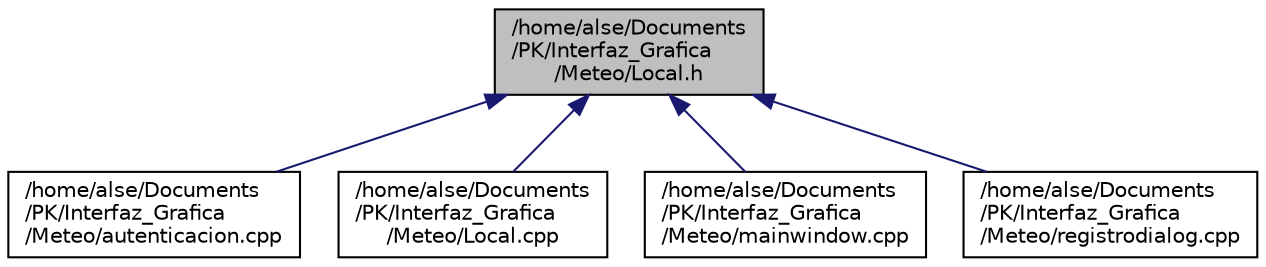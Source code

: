 digraph "/home/alse/Documents/PK/Interfaz_Grafica/Meteo/Local.h"
{
  edge [fontname="Helvetica",fontsize="10",labelfontname="Helvetica",labelfontsize="10"];
  node [fontname="Helvetica",fontsize="10",shape=record];
  Node7 [label="/home/alse/Documents\l/PK/Interfaz_Grafica\l/Meteo/Local.h",height=0.2,width=0.4,color="black", fillcolor="grey75", style="filled", fontcolor="black"];
  Node7 -> Node8 [dir="back",color="midnightblue",fontsize="10",style="solid",fontname="Helvetica"];
  Node8 [label="/home/alse/Documents\l/PK/Interfaz_Grafica\l/Meteo/autenticacion.cpp",height=0.2,width=0.4,color="black", fillcolor="white", style="filled",URL="$autenticacion_8cpp.html"];
  Node7 -> Node9 [dir="back",color="midnightblue",fontsize="10",style="solid",fontname="Helvetica"];
  Node9 [label="/home/alse/Documents\l/PK/Interfaz_Grafica\l/Meteo/Local.cpp",height=0.2,width=0.4,color="black", fillcolor="white", style="filled",URL="$_local_8cpp.html"];
  Node7 -> Node10 [dir="back",color="midnightblue",fontsize="10",style="solid",fontname="Helvetica"];
  Node10 [label="/home/alse/Documents\l/PK/Interfaz_Grafica\l/Meteo/mainwindow.cpp",height=0.2,width=0.4,color="black", fillcolor="white", style="filled",URL="$mainwindow_8cpp.html"];
  Node7 -> Node11 [dir="back",color="midnightblue",fontsize="10",style="solid",fontname="Helvetica"];
  Node11 [label="/home/alse/Documents\l/PK/Interfaz_Grafica\l/Meteo/registrodialog.cpp",height=0.2,width=0.4,color="black", fillcolor="white", style="filled",URL="$registrodialog_8cpp.html"];
}
